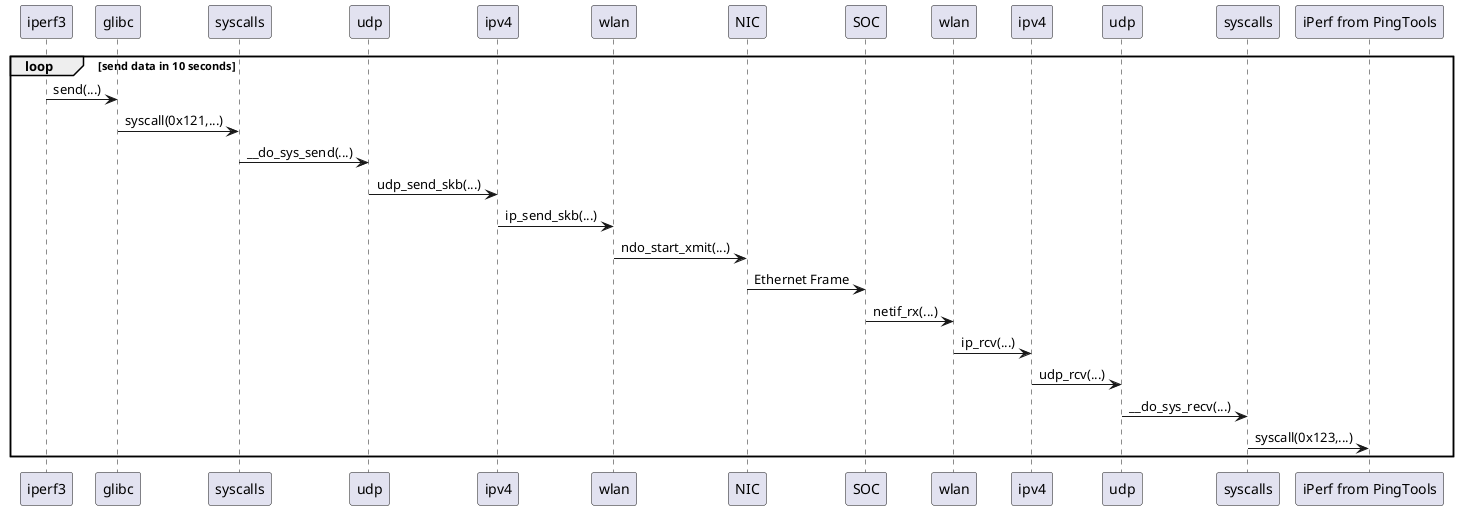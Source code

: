 @startuml
participant iperf3 as client_iperf
participant glibc
participant syscalls as client_syscalls
participant udp as client_udp
participant ipv4 as client_ipv4
participant wlan as client_wlan
participant "NIC" as client_nic

participant "SOC" as server_nic
participant wlan as server_wlan
participant ipv4 as server_ipv4
participant udp as server_udp
participant syscalls as server_syscalls
participant "iPerf from PingTools" as server_iperf

loop send data in 10 seconds
    client_iperf -> glibc : send(...)
    glibc -> client_syscalls : syscall(0x121,...)
    client_syscalls -> client_udp : __do_sys_send(...)
    client_udp -> client_ipv4 : udp_send_skb(...)
    client_ipv4 -> client_wlan : ip_send_skb(...)
    client_wlan -> client_nic : ndo_start_xmit(...)

    client_nic -> server_nic : Ethernet Frame
    server_nic -> server_wlan : netif_rx(...)
    server_wlan -> server_ipv4 : ip_rcv(...)
    server_ipv4 -> server_udp : udp_rcv(...)
    server_udp -> server_syscalls : __do_sys_recv(...)
    server_syscalls -> server_iperf : syscall(0x123,...)
end
@enduml
